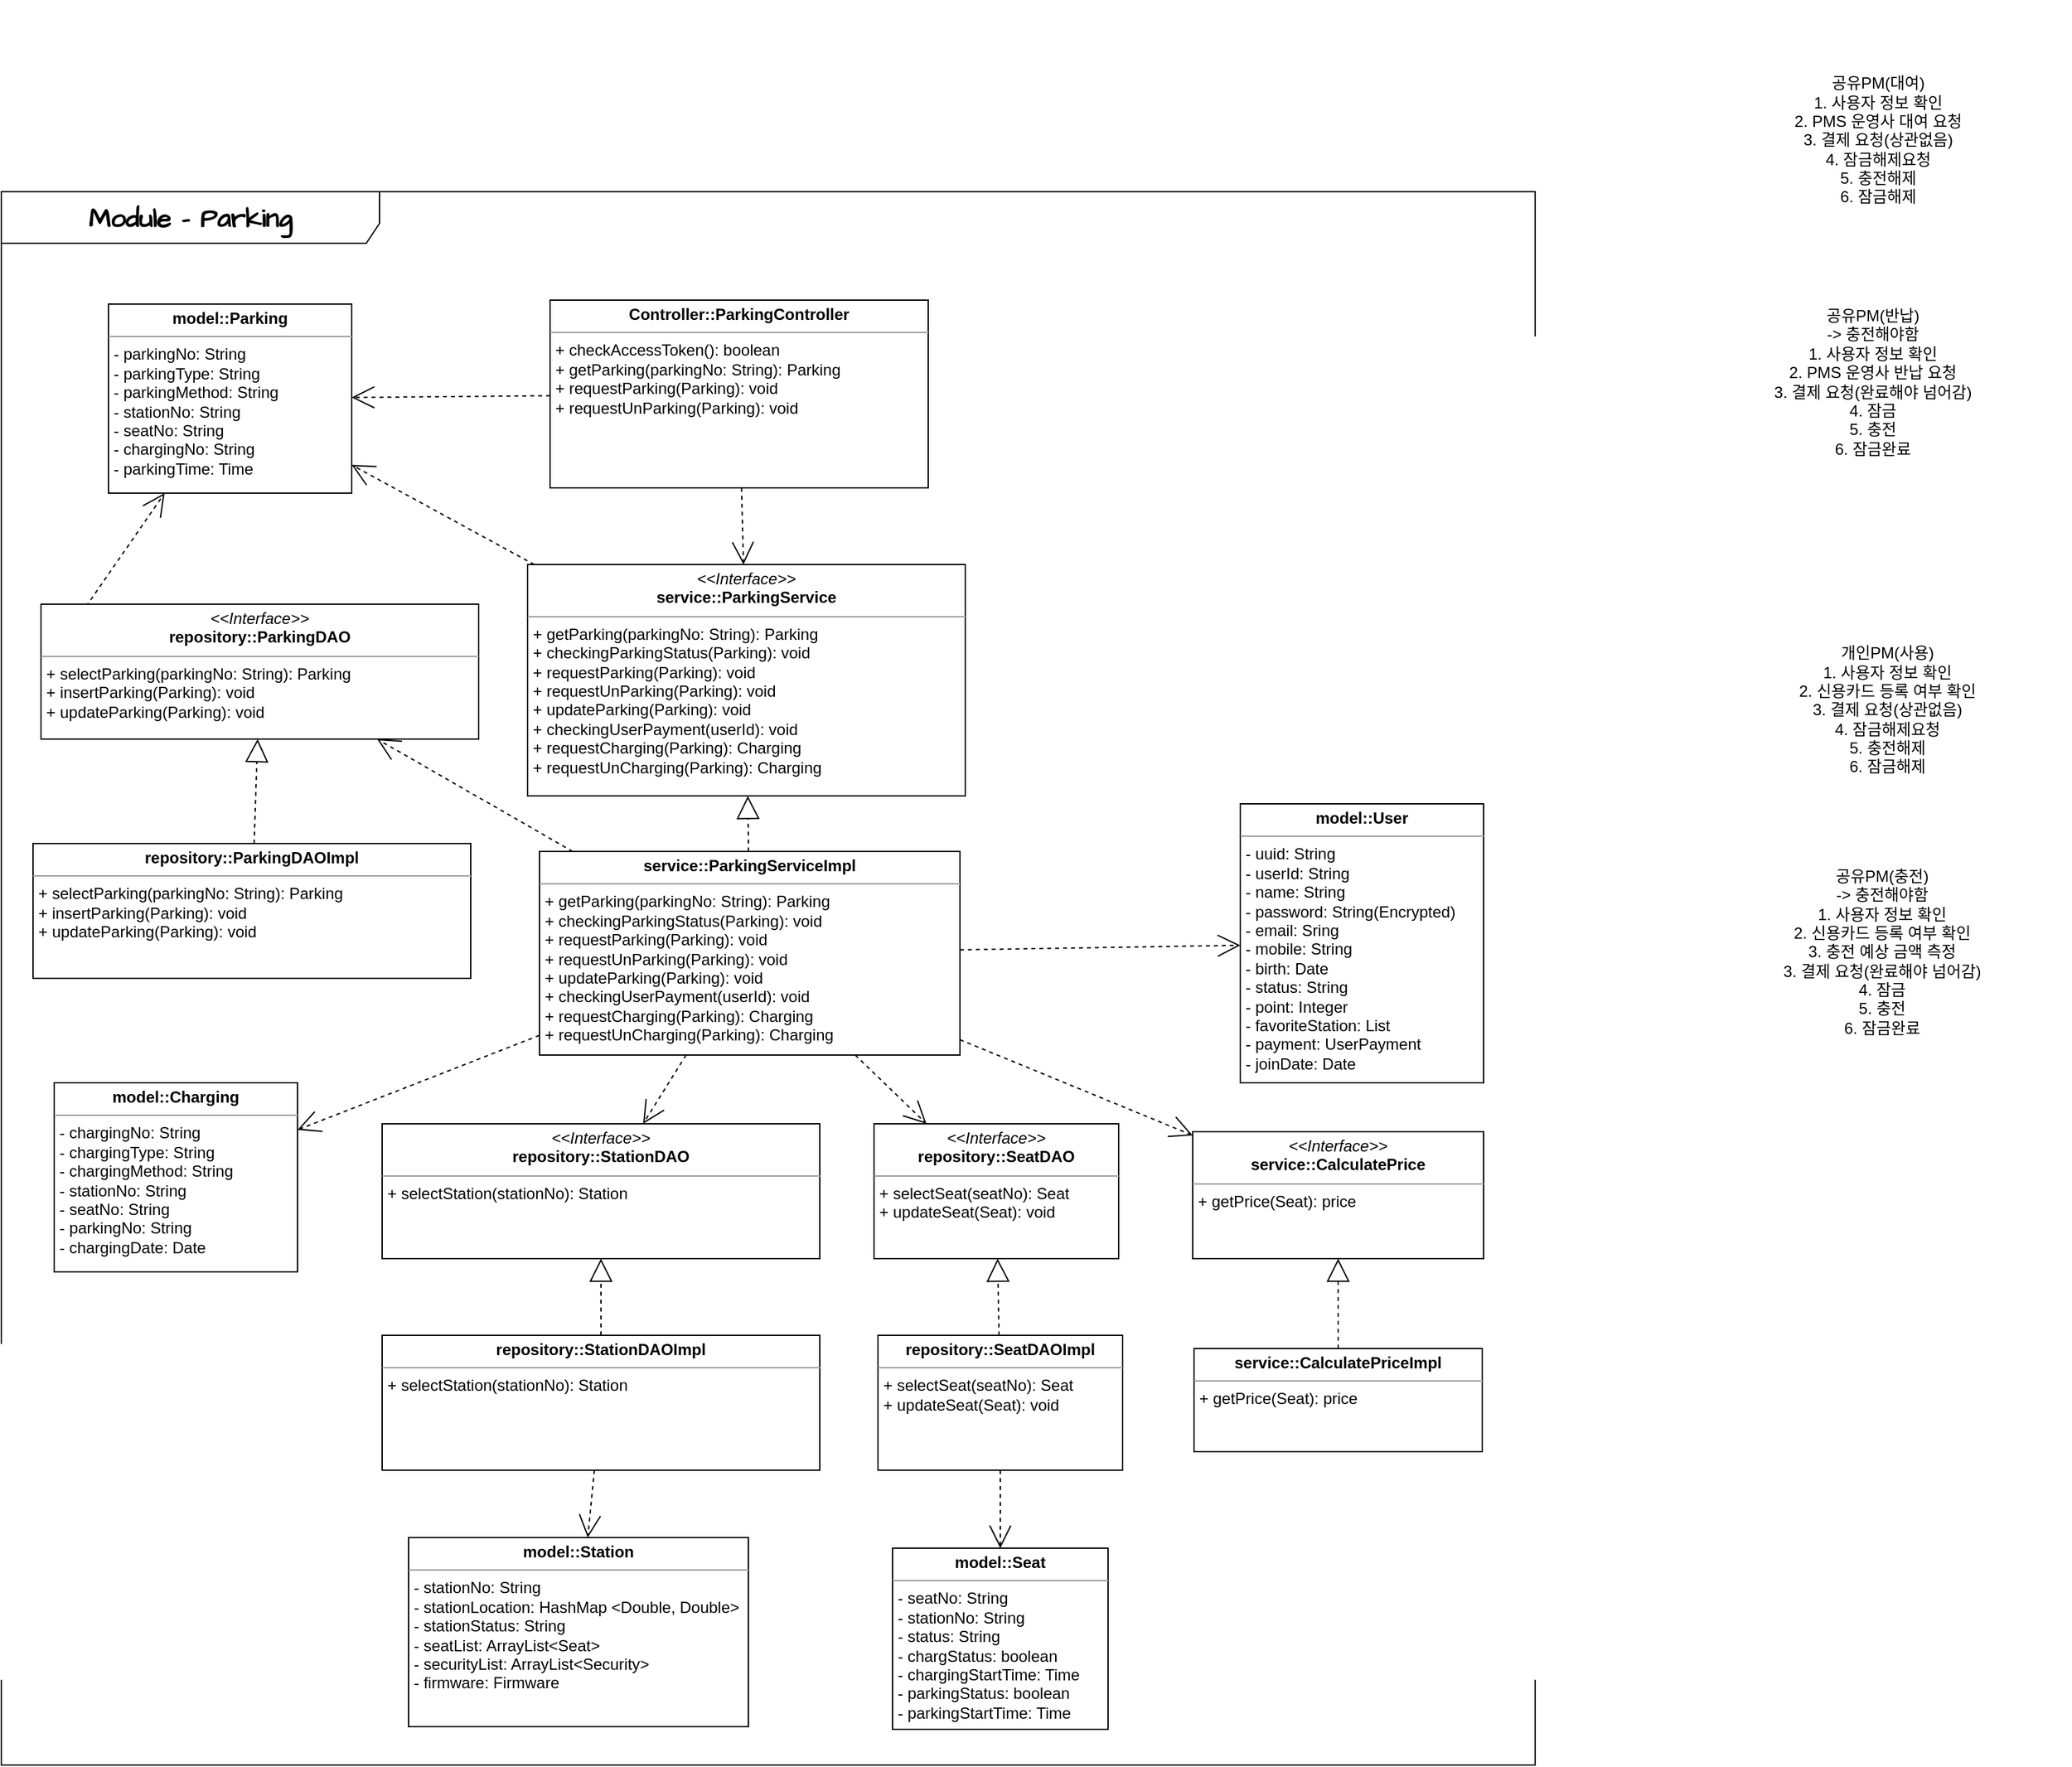 <mxfile version="21.7.2" type="github">
  <diagram name="페이지-1" id="lPy8DxQ_BeJiJQl0cnG5">
    <mxGraphModel dx="1315" dy="1169" grid="0" gridSize="10" guides="1" tooltips="1" connect="1" arrows="1" fold="1" page="0" pageScale="1" pageWidth="827" pageHeight="1169" math="0" shadow="0">
      <root>
        <mxCell id="WIyWlLk6GJQsqaUBKTNV-0" />
        <mxCell id="WIyWlLk6GJQsqaUBKTNV-1" parent="WIyWlLk6GJQsqaUBKTNV-0" />
        <mxCell id="Vzx4ZsiZjZbDzXs78C7I-1" value="&lt;b&gt;Module - Parking&lt;/b&gt;" style="shape=umlFrame;whiteSpace=wrap;html=1;pointerEvents=0;hachureGap=4;fontFamily=Architects Daughter;fontSource=https%3A%2F%2Ffonts.googleapis.com%2Fcss%3Ffamily%3DArchitects%2BDaughter;fontSize=20;width=286;height=39;labelBackgroundColor=none;rounded=0;" parent="WIyWlLk6GJQsqaUBKTNV-1" vertex="1">
          <mxGeometry x="1136" y="155" width="1160" height="1190" as="geometry" />
        </mxCell>
        <mxCell id="Vzx4ZsiZjZbDzXs78C7I-3" style="edgeStyle=none;shape=connector;rounded=0;hachureGap=4;orthogonalLoop=1;jettySize=auto;html=1;dashed=1;labelBackgroundColor=none;strokeColor=default;fontFamily=Architects Daughter;fontSource=https%3A%2F%2Ffonts.googleapis.com%2Fcss%3Ffamily%3DArchitects%2BDaughter;fontSize=16;fontColor=default;endArrow=open;endFill=0;endSize=15;" parent="WIyWlLk6GJQsqaUBKTNV-1" source="Vzx4ZsiZjZbDzXs78C7I-10" target="Vzx4ZsiZjZbDzXs78C7I-5" edge="1">
          <mxGeometry relative="1" as="geometry" />
        </mxCell>
        <mxCell id="Vzx4ZsiZjZbDzXs78C7I-4" style="edgeStyle=none;shape=connector;rounded=0;hachureGap=4;orthogonalLoop=1;jettySize=auto;html=1;dashed=1;labelBackgroundColor=none;strokeColor=default;fontFamily=Architects Daughter;fontSource=https%3A%2F%2Ffonts.googleapis.com%2Fcss%3Ffamily%3DArchitects%2BDaughter;fontSize=16;fontColor=default;endArrow=open;endFill=0;endSize=15;" parent="WIyWlLk6GJQsqaUBKTNV-1" source="Vzx4ZsiZjZbDzXs78C7I-5" target="Vzx4ZsiZjZbDzXs78C7I-14" edge="1">
          <mxGeometry relative="1" as="geometry" />
        </mxCell>
        <mxCell id="Vzx4ZsiZjZbDzXs78C7I-5" value="&lt;p style=&quot;margin:0px;margin-top:4px;text-align:center;&quot;&gt;&lt;i&gt;&amp;lt;&amp;lt;Interface&amp;gt;&amp;gt;&lt;/i&gt;&lt;br&gt;&lt;b style=&quot;background-color: initial;&quot;&gt;service::ParkingService&lt;/b&gt;&lt;/p&gt;&lt;p style=&quot;margin:0px;margin-top:4px;text-align:center;&quot;&gt;&lt;/p&gt;&lt;hr size=&quot;1&quot;&gt;&lt;p style=&quot;margin:0px;margin-left:4px;&quot;&gt;+ getParking(parkingNo: String): Parking&lt;/p&gt;&lt;p style=&quot;margin:0px;margin-left:4px;&quot;&gt;+ checkingParkingStatus(Parking): void&lt;/p&gt;&lt;p style=&quot;margin:0px;margin-left:4px;&quot;&gt;+&lt;span style=&quot;background-color: initial;&quot;&gt;&amp;nbsp;requestParking(Parking): void&lt;/span&gt;&lt;/p&gt;&lt;p style=&quot;margin:0px;margin-left:4px;&quot;&gt;+ requestUnParking(Parking): void&lt;/p&gt;&lt;p style=&quot;margin:0px;margin-left:4px;&quot;&gt;+ updateParking(Parking): void&lt;/p&gt;&lt;p style=&quot;margin:0px;margin-left:4px;&quot;&gt;+ checkingUserPayment(userId): void&lt;br&gt;&lt;/p&gt;&lt;p style=&quot;margin:0px;margin-left:4px;&quot;&gt;+ requestCharging(Parking): Charging&lt;/p&gt;&lt;p style=&quot;margin:0px;margin-left:4px;&quot;&gt;&lt;span style=&quot;background-color: initial;&quot;&gt;&lt;/span&gt;&lt;/p&gt;&lt;p style=&quot;margin:0px;margin-left:4px;&quot;&gt;+ requestUnCharging(Parking): Charging&lt;/p&gt;" style="verticalAlign=top;align=left;overflow=fill;fontSize=12;fontFamily=Helvetica;html=1;whiteSpace=wrap;" parent="WIyWlLk6GJQsqaUBKTNV-1" vertex="1">
          <mxGeometry x="1534" y="437" width="331" height="175" as="geometry" />
        </mxCell>
        <mxCell id="Vzx4ZsiZjZbDzXs78C7I-6" style="edgeStyle=none;shape=connector;rounded=0;hachureGap=4;orthogonalLoop=1;jettySize=auto;html=1;dashed=1;labelBackgroundColor=none;strokeColor=default;fontFamily=Architects Daughter;fontSource=https%3A%2F%2Ffonts.googleapis.com%2Fcss%3Ffamily%3DArchitects%2BDaughter;fontSize=16;fontColor=default;endArrow=open;endFill=0;endSize=15;exitX=0;exitY=0.5;exitDx=0;exitDy=0;" parent="WIyWlLk6GJQsqaUBKTNV-1" source="Vzx4ZsiZjZbDzXs78C7I-7" target="Vzx4ZsiZjZbDzXs78C7I-14" edge="1">
          <mxGeometry relative="1" as="geometry" />
        </mxCell>
        <mxCell id="Vzx4ZsiZjZbDzXs78C7I-7" value="&lt;p style=&quot;margin:0px;margin-top:4px;text-align:center;&quot;&gt;&lt;i&gt;&amp;lt;&amp;lt;Interface&amp;gt;&amp;gt;&lt;/i&gt;&lt;br&gt;&lt;b style=&quot;background-color: initial;&quot;&gt;repository::ParkingDAO&lt;/b&gt;&lt;/p&gt;&lt;p style=&quot;margin:0px;margin-top:4px;text-align:center;&quot;&gt;&lt;/p&gt;&lt;hr size=&quot;1&quot;&gt;&lt;p style=&quot;margin:0px;margin-left:4px;&quot;&gt;+ selectParking(parkingNo: String): Parking&lt;/p&gt;&lt;p style=&quot;margin:0px;margin-left:4px;&quot;&gt;+ insertParking(Parking): void&lt;/p&gt;&lt;p style=&quot;margin:0px;margin-left:4px;&quot;&gt;+ updateParking(Parking): void&lt;/p&gt;" style="verticalAlign=top;align=left;overflow=fill;fontSize=12;fontFamily=Helvetica;html=1;whiteSpace=wrap;" parent="WIyWlLk6GJQsqaUBKTNV-1" vertex="1">
          <mxGeometry x="1166" y="467" width="331" height="102" as="geometry" />
        </mxCell>
        <mxCell id="Vzx4ZsiZjZbDzXs78C7I-8" style="edgeStyle=none;shape=connector;rounded=0;hachureGap=4;orthogonalLoop=1;jettySize=auto;html=1;dashed=1;labelBackgroundColor=none;strokeColor=default;fontFamily=Architects Daughter;fontSource=https%3A%2F%2Ffonts.googleapis.com%2Fcss%3Ffamily%3DArchitects%2BDaughter;fontSize=16;fontColor=default;endArrow=open;endFill=0;endSize=15;" parent="WIyWlLk6GJQsqaUBKTNV-1" source="Vzx4ZsiZjZbDzXs78C7I-10" target="Vzx4ZsiZjZbDzXs78C7I-14" edge="1">
          <mxGeometry relative="1" as="geometry" />
        </mxCell>
        <mxCell id="Vzx4ZsiZjZbDzXs78C7I-10" value="&lt;p style=&quot;margin:0px;margin-top:4px;text-align:center;&quot;&gt;&lt;b style=&quot;background-color: initial;&quot;&gt;Controller::ParkingController&lt;/b&gt;&lt;/p&gt;&lt;p style=&quot;margin:0px;margin-top:4px;text-align:center;&quot;&gt;&lt;/p&gt;&lt;hr size=&quot;1&quot;&gt;&lt;p style=&quot;margin:0px;margin-left:4px;&quot;&gt;+ checkAccessToken(): boolean&lt;/p&gt;&lt;p style=&quot;margin:0px;margin-left:4px;&quot;&gt;+ getParking(parkingNo: String): Parking&lt;/p&gt;&lt;p style=&quot;margin:0px;margin-left:4px;&quot;&gt;+ requestParking(Parking): void&lt;/p&gt;&lt;p style=&quot;margin:0px;margin-left:4px;&quot;&gt;+ requestUnParking(Parking): void&lt;/p&gt;" style="verticalAlign=top;align=left;overflow=fill;fontSize=12;fontFamily=Helvetica;html=1;whiteSpace=wrap;" parent="WIyWlLk6GJQsqaUBKTNV-1" vertex="1">
          <mxGeometry x="1551" y="237" width="286" height="142" as="geometry" />
        </mxCell>
        <mxCell id="Vzx4ZsiZjZbDzXs78C7I-11" style="edgeStyle=none;shape=connector;rounded=0;hachureGap=4;orthogonalLoop=1;jettySize=auto;html=1;dashed=1;labelBackgroundColor=none;strokeColor=default;fontFamily=Architects Daughter;fontSource=https%3A%2F%2Ffonts.googleapis.com%2Fcss%3Ffamily%3DArchitects%2BDaughter;fontSize=16;fontColor=default;endArrow=open;endFill=0;endSize=15;" parent="WIyWlLk6GJQsqaUBKTNV-1" source="Vzx4ZsiZjZbDzXs78C7I-13" target="Vzx4ZsiZjZbDzXs78C7I-7" edge="1">
          <mxGeometry relative="1" as="geometry" />
        </mxCell>
        <mxCell id="Vzx4ZsiZjZbDzXs78C7I-12" style="edgeStyle=none;shape=connector;rounded=0;hachureGap=4;orthogonalLoop=1;jettySize=auto;html=1;dashed=1;labelBackgroundColor=none;strokeColor=default;fontFamily=Architects Daughter;fontSource=https%3A%2F%2Ffonts.googleapis.com%2Fcss%3Ffamily%3DArchitects%2BDaughter;fontSize=16;fontColor=default;endArrow=block;endFill=0;endSize=15;" parent="WIyWlLk6GJQsqaUBKTNV-1" source="Vzx4ZsiZjZbDzXs78C7I-13" target="Vzx4ZsiZjZbDzXs78C7I-5" edge="1">
          <mxGeometry relative="1" as="geometry" />
        </mxCell>
        <mxCell id="Vzx4ZsiZjZbDzXs78C7I-13" value="&lt;p style=&quot;margin:0px;margin-top:4px;text-align:center;&quot;&gt;&lt;b style=&quot;background-color: initial;&quot;&gt;service::ParkingServiceImpl&lt;/b&gt;&lt;/p&gt;&lt;p style=&quot;margin:0px;margin-top:4px;text-align:center;&quot;&gt;&lt;/p&gt;&lt;hr size=&quot;1&quot;&gt;&lt;p style=&quot;border-color: var(--border-color); margin: 0px 0px 0px 4px;&quot;&gt;+ getParking(parkingNo: String): Parking&lt;/p&gt;&lt;p style=&quot;border-color: var(--border-color); margin: 0px 0px 0px 4px;&quot;&gt;+ checkingParkingStatus(Parking): void&lt;/p&gt;&lt;p style=&quot;border-color: var(--border-color); margin: 0px 0px 0px 4px;&quot;&gt;+&lt;span style=&quot;border-color: var(--border-color); background-color: initial;&quot;&gt;&amp;nbsp;requestParking(Parking): void&lt;/span&gt;&lt;/p&gt;&lt;p style=&quot;border-color: var(--border-color); margin: 0px 0px 0px 4px;&quot;&gt;+ requestUnParking(Parking): void&lt;/p&gt;&lt;p style=&quot;border-color: var(--border-color); margin: 0px 0px 0px 4px;&quot;&gt;+ updateParking(Parking): void&lt;/p&gt;&lt;p style=&quot;border-color: var(--border-color); margin: 0px 0px 0px 4px;&quot;&gt;+ checkingUserPayment(userId): void&lt;br style=&quot;border-color: var(--border-color);&quot;&gt;&lt;/p&gt;&lt;p style=&quot;border-color: var(--border-color); margin: 0px 0px 0px 4px;&quot;&gt;+ requestCharging(Parking): Charging&lt;/p&gt;&lt;p style=&quot;border-color: var(--border-color); margin: 0px 0px 0px 4px;&quot;&gt;&lt;span style=&quot;border-color: var(--border-color); background-color: initial;&quot;&gt;&lt;/span&gt;&lt;/p&gt;&lt;p style=&quot;border-color: var(--border-color); margin: 0px 0px 0px 4px;&quot;&gt;+ requestUnCharging(Parking): Charging&lt;/p&gt;" style="verticalAlign=top;align=left;overflow=fill;fontSize=12;fontFamily=Helvetica;html=1;whiteSpace=wrap;" parent="WIyWlLk6GJQsqaUBKTNV-1" vertex="1">
          <mxGeometry x="1543" y="654" width="318" height="154" as="geometry" />
        </mxCell>
        <mxCell id="Vzx4ZsiZjZbDzXs78C7I-14" value="&lt;p style=&quot;margin:0px;margin-top:4px;text-align:center;&quot;&gt;&lt;b style=&quot;background-color: initial;&quot;&gt;model::Parking&lt;/b&gt;&lt;/p&gt;&lt;p style=&quot;margin:0px;margin-top:4px;text-align:center;&quot;&gt;&lt;/p&gt;&lt;hr size=&quot;1&quot;&gt;&lt;p style=&quot;margin:0px;margin-left:4px;&quot;&gt;- parkingNo: String&lt;/p&gt;&lt;p style=&quot;margin:0px;margin-left:4px;&quot;&gt;- parkingType: String&lt;/p&gt;&lt;p style=&quot;margin:0px;margin-left:4px;&quot;&gt;- parkingMethod: String&lt;/p&gt;&lt;p style=&quot;margin:0px;margin-left:4px;&quot;&gt;- stationNo: String&lt;/p&gt;&lt;p style=&quot;margin:0px;margin-left:4px;&quot;&gt;- seatNo: String&lt;/p&gt;&lt;p style=&quot;margin:0px;margin-left:4px;&quot;&gt;- chargingNo: String&lt;/p&gt;&lt;p style=&quot;margin:0px;margin-left:4px;&quot;&gt;&lt;span style=&quot;background-color: initial;&quot;&gt;- parkingTime: Time&lt;/span&gt;&lt;br&gt;&lt;/p&gt;" style="verticalAlign=top;align=left;overflow=fill;fontSize=12;fontFamily=Helvetica;html=1;whiteSpace=wrap;" parent="WIyWlLk6GJQsqaUBKTNV-1" vertex="1">
          <mxGeometry x="1217" y="240" width="184" height="143" as="geometry" />
        </mxCell>
        <mxCell id="Vzx4ZsiZjZbDzXs78C7I-15" style="edgeStyle=none;shape=connector;rounded=0;hachureGap=4;orthogonalLoop=1;jettySize=auto;html=1;dashed=1;labelBackgroundColor=none;strokeColor=default;fontFamily=Architects Daughter;fontSource=https%3A%2F%2Ffonts.googleapis.com%2Fcss%3Ffamily%3DArchitects%2BDaughter;fontSize=16;fontColor=default;endArrow=block;endFill=0;endSize=15;" parent="WIyWlLk6GJQsqaUBKTNV-1" source="Vzx4ZsiZjZbDzXs78C7I-16" target="Vzx4ZsiZjZbDzXs78C7I-7" edge="1">
          <mxGeometry relative="1" as="geometry" />
        </mxCell>
        <mxCell id="Vzx4ZsiZjZbDzXs78C7I-16" value="&lt;p style=&quot;margin:0px;margin-top:4px;text-align:center;&quot;&gt;&lt;b style=&quot;background-color: initial;&quot;&gt;repository::ParkingDAOImpl&lt;/b&gt;&lt;/p&gt;&lt;p style=&quot;margin:0px;margin-top:4px;text-align:center;&quot;&gt;&lt;/p&gt;&lt;hr size=&quot;1&quot;&gt;&lt;p style=&quot;border-color: var(--border-color); margin: 0px 0px 0px 4px;&quot;&gt;+ selectParking(parkingNo: String): Parking&lt;/p&gt;&lt;p style=&quot;border-color: var(--border-color); margin: 0px 0px 0px 4px;&quot;&gt;+ insertParking(Parking): void&lt;/p&gt;&lt;p style=&quot;border-color: var(--border-color); margin: 0px 0px 0px 4px;&quot;&gt;+ updateParking(Parking): void&lt;/p&gt;" style="verticalAlign=top;align=left;overflow=fill;fontSize=12;fontFamily=Helvetica;html=1;whiteSpace=wrap;" parent="WIyWlLk6GJQsqaUBKTNV-1" vertex="1">
          <mxGeometry x="1160" y="648" width="331" height="102" as="geometry" />
        </mxCell>
        <mxCell id="Vzx4ZsiZjZbDzXs78C7I-17" value="공유PM(반납)&lt;br&gt;-&amp;gt; 충전해야함&lt;br&gt;1. 사용자 정보 확인&lt;br&gt;2. PMS 운영사 반납 요청&lt;br&gt;3. 결제 요청(완료해야 넘어감)&lt;br&gt;4. 잠금&lt;br&gt;5. 충전&lt;br&gt;6. 잠금완료" style="text;strokeColor=none;align=center;fillColor=none;html=1;verticalAlign=middle;whiteSpace=wrap;rounded=0;" parent="WIyWlLk6GJQsqaUBKTNV-1" vertex="1">
          <mxGeometry x="2413" y="193" width="277" height="212" as="geometry" />
        </mxCell>
        <mxCell id="Vzx4ZsiZjZbDzXs78C7I-18" value="공유PM(대여)&lt;br&gt;1. 사용자 정보 확인&lt;br&gt;2. PMS 운영사 대여 요청&lt;br&gt;3. 결제 요청(상관없음)&lt;br&gt;4. 잠금해제요청&lt;br&gt;5. 충전해제&lt;br&gt;6. 잠금해제" style="text;strokeColor=none;align=center;fillColor=none;html=1;verticalAlign=middle;whiteSpace=wrap;rounded=0;" parent="WIyWlLk6GJQsqaUBKTNV-1" vertex="1">
          <mxGeometry x="2417" y="10" width="277" height="212" as="geometry" />
        </mxCell>
        <mxCell id="Vzx4ZsiZjZbDzXs78C7I-19" value="공유PM(충전)&lt;br&gt;-&amp;gt; 충전해야함&lt;br&gt;1. 사용자 정보 확인&lt;br&gt;2. 신용카드 등록 여부 확인&lt;br&gt;3. 충전 예상 금액 측정&lt;br&gt;3. 결제 요청(완료해야 넘어감)&lt;br&gt;4. 잠금&lt;br&gt;5. 충전&lt;br&gt;6. 잠금완료" style="text;strokeColor=none;align=center;fillColor=none;html=1;verticalAlign=middle;whiteSpace=wrap;rounded=0;" parent="WIyWlLk6GJQsqaUBKTNV-1" vertex="1">
          <mxGeometry x="2420" y="624" width="277" height="212" as="geometry" />
        </mxCell>
        <mxCell id="Vzx4ZsiZjZbDzXs78C7I-20" value="개인PM(사용)&lt;br&gt;1. 사용자 정보 확인&lt;br&gt;2. 신용카드 등록 여부 확인&lt;br&gt;3. 결제 요청(상관없음)&lt;br&gt;4. 잠금해제요청&lt;br&gt;5. 충전해제&lt;br&gt;6. 잠금해제" style="text;strokeColor=none;align=center;fillColor=none;html=1;verticalAlign=middle;whiteSpace=wrap;rounded=0;" parent="WIyWlLk6GJQsqaUBKTNV-1" vertex="1">
          <mxGeometry x="2424" y="441" width="277" height="212" as="geometry" />
        </mxCell>
        <mxCell id="Vzx4ZsiZjZbDzXs78C7I-21" value="&lt;p style=&quot;margin:0px;margin-top:4px;text-align:center;&quot;&gt;&lt;b style=&quot;background-color: initial;&quot;&gt;model::Station&lt;/b&gt;&lt;/p&gt;&lt;p style=&quot;margin:0px;margin-top:4px;text-align:center;&quot;&gt;&lt;/p&gt;&lt;hr size=&quot;1&quot;&gt;&lt;p style=&quot;margin:0px;margin-left:4px;&quot;&gt;- stationNo: String&lt;/p&gt;&lt;p style=&quot;margin:0px;margin-left:4px;&quot;&gt;- stationLocation: HashMap &amp;lt;Double, Double&amp;gt;&lt;/p&gt;&lt;p style=&quot;margin:0px;margin-left:4px;&quot;&gt;- stationStatus: String&lt;/p&gt;&lt;p style=&quot;margin:0px;margin-left:4px;&quot;&gt;&lt;span style=&quot;background-color: initial;&quot;&gt;- seatList: ArrayList&amp;lt;Seat&amp;gt;&lt;/span&gt;&lt;br&gt;&lt;/p&gt;&lt;p style=&quot;margin:0px;margin-left:4px;&quot;&gt;- securityList: ArrayList&amp;lt;Security&amp;gt;&lt;/p&gt;&lt;p style=&quot;margin:0px;margin-left:4px;&quot;&gt;- firmware: Firmware&lt;/p&gt;" style="verticalAlign=top;align=left;overflow=fill;fontSize=12;fontFamily=Helvetica;html=1;whiteSpace=wrap;" parent="WIyWlLk6GJQsqaUBKTNV-1" vertex="1">
          <mxGeometry x="1444" y="1173" width="257" height="143" as="geometry" />
        </mxCell>
        <mxCell id="Vzx4ZsiZjZbDzXs78C7I-27" value="&lt;p style=&quot;margin:0px;margin-top:4px;text-align:center;&quot;&gt;&lt;b style=&quot;background-color: initial;&quot;&gt;model::Seat&lt;/b&gt;&lt;/p&gt;&lt;p style=&quot;margin:0px;margin-top:4px;text-align:center;&quot;&gt;&lt;/p&gt;&lt;hr size=&quot;1&quot;&gt;&lt;p style=&quot;margin:0px;margin-left:4px;&quot;&gt;- seatNo: String&lt;/p&gt;&lt;p style=&quot;margin:0px;margin-left:4px;&quot;&gt;- stationNo: String&lt;/p&gt;&lt;p style=&quot;margin:0px;margin-left:4px;&quot;&gt;- status:&lt;span style=&quot;background-color: initial;&quot;&gt;&amp;nbsp;String&lt;/span&gt;&lt;/p&gt;&lt;p style=&quot;margin:0px;margin-left:4px;&quot;&gt;&lt;span style=&quot;background-color: initial;&quot;&gt;- chargStatus: boolean&lt;/span&gt;&lt;/p&gt;&lt;p style=&quot;border-color: var(--border-color); margin: 0px 0px 0px 4px;&quot;&gt;- chargingStartTime: Time&lt;/p&gt;&lt;p style=&quot;border-color: var(--border-color); margin: 0px 0px 0px 4px;&quot;&gt;- parkingStatus: boolean&lt;/p&gt;&lt;p style=&quot;border-color: var(--border-color); margin: 0px 0px 0px 4px;&quot;&gt;- parkingStartTime: Time&lt;/p&gt;&lt;p style=&quot;margin:0px;margin-left:4px;&quot;&gt;&lt;br&gt;&lt;/p&gt;" style="verticalAlign=top;align=left;overflow=fill;fontSize=12;fontFamily=Helvetica;html=1;whiteSpace=wrap;" parent="WIyWlLk6GJQsqaUBKTNV-1" vertex="1">
          <mxGeometry x="1810" y="1181" width="163" height="137" as="geometry" />
        </mxCell>
        <mxCell id="Vzx4ZsiZjZbDzXs78C7I-29" value="&lt;p style=&quot;margin:0px;margin-top:4px;text-align:center;&quot;&gt;&lt;b style=&quot;background-color: initial;&quot;&gt;model::Charging&lt;/b&gt;&lt;/p&gt;&lt;p style=&quot;margin:0px;margin-top:4px;text-align:center;&quot;&gt;&lt;/p&gt;&lt;hr size=&quot;1&quot;&gt;&lt;p style=&quot;margin:0px;margin-left:4px;&quot;&gt;- chargingNo: String&lt;/p&gt;&lt;p style=&quot;margin:0px;margin-left:4px;&quot;&gt;- chargingType: String&lt;/p&gt;&lt;p style=&quot;margin:0px;margin-left:4px;&quot;&gt;- chargingMethod: String&lt;/p&gt;&lt;p style=&quot;margin:0px;margin-left:4px;&quot;&gt;- stationNo: String&lt;/p&gt;&lt;p style=&quot;margin:0px;margin-left:4px;&quot;&gt;- seatNo: String&lt;/p&gt;&lt;p style=&quot;margin:0px;margin-left:4px;&quot;&gt;- parkingNo: String&lt;/p&gt;&lt;p style=&quot;margin:0px;margin-left:4px;&quot;&gt;&lt;span style=&quot;background-color: initial;&quot;&gt;- chargingDate: Date&lt;/span&gt;&lt;br&gt;&lt;/p&gt;" style="verticalAlign=top;align=left;overflow=fill;fontSize=12;fontFamily=Helvetica;html=1;whiteSpace=wrap;" parent="WIyWlLk6GJQsqaUBKTNV-1" vertex="1">
          <mxGeometry x="1176" y="829" width="184" height="143" as="geometry" />
        </mxCell>
        <mxCell id="Vzx4ZsiZjZbDzXs78C7I-31" style="edgeStyle=none;shape=connector;rounded=0;hachureGap=4;orthogonalLoop=1;jettySize=auto;html=1;dashed=1;labelBackgroundColor=none;strokeColor=default;fontFamily=Architects Daughter;fontSource=https%3A%2F%2Ffonts.googleapis.com%2Fcss%3Ffamily%3DArchitects%2BDaughter;fontSize=16;fontColor=default;endArrow=open;endFill=0;endSize=15;" parent="WIyWlLk6GJQsqaUBKTNV-1" source="Vzx4ZsiZjZbDzXs78C7I-46" target="Vzx4ZsiZjZbDzXs78C7I-21" edge="1">
          <mxGeometry relative="1" as="geometry">
            <mxPoint x="1658" y="211" as="sourcePoint" />
            <mxPoint x="1528" y="211" as="targetPoint" />
          </mxGeometry>
        </mxCell>
        <mxCell id="Vzx4ZsiZjZbDzXs78C7I-32" style="edgeStyle=none;shape=connector;rounded=0;hachureGap=4;orthogonalLoop=1;jettySize=auto;html=1;dashed=1;labelBackgroundColor=none;strokeColor=default;fontFamily=Architects Daughter;fontSource=https%3A%2F%2Ffonts.googleapis.com%2Fcss%3Ffamily%3DArchitects%2BDaughter;fontSize=16;fontColor=default;endArrow=open;endFill=0;endSize=15;" parent="WIyWlLk6GJQsqaUBKTNV-1" source="Vzx4ZsiZjZbDzXs78C7I-47" target="Vzx4ZsiZjZbDzXs78C7I-27" edge="1">
          <mxGeometry relative="1" as="geometry">
            <mxPoint x="1668" y="221" as="sourcePoint" />
            <mxPoint x="1538" y="221" as="targetPoint" />
          </mxGeometry>
        </mxCell>
        <mxCell id="Vzx4ZsiZjZbDzXs78C7I-33" style="edgeStyle=none;shape=connector;rounded=0;hachureGap=4;orthogonalLoop=1;jettySize=auto;html=1;dashed=1;labelBackgroundColor=none;strokeColor=default;fontFamily=Architects Daughter;fontSource=https%3A%2F%2Ffonts.googleapis.com%2Fcss%3Ffamily%3DArchitects%2BDaughter;fontSize=16;fontColor=default;endArrow=open;endFill=0;endSize=15;" parent="WIyWlLk6GJQsqaUBKTNV-1" source="Vzx4ZsiZjZbDzXs78C7I-13" target="Vzx4ZsiZjZbDzXs78C7I-29" edge="1">
          <mxGeometry relative="1" as="geometry">
            <mxPoint x="1678" y="231" as="sourcePoint" />
            <mxPoint x="1548" y="231" as="targetPoint" />
          </mxGeometry>
        </mxCell>
        <mxCell id="Vzx4ZsiZjZbDzXs78C7I-37" value="" style="edgeStyle=none;shape=connector;rounded=0;hachureGap=4;orthogonalLoop=1;jettySize=auto;html=1;dashed=1;labelBackgroundColor=none;strokeColor=default;fontFamily=Architects Daughter;fontSource=https%3A%2F%2Ffonts.googleapis.com%2Fcss%3Ffamily%3DArchitects%2BDaughter;fontSize=16;fontColor=default;endArrow=open;endFill=0;endSize=15;" parent="WIyWlLk6GJQsqaUBKTNV-1" source="Vzx4ZsiZjZbDzXs78C7I-13" target="Vzx4ZsiZjZbDzXs78C7I-36" edge="1">
          <mxGeometry relative="1" as="geometry">
            <mxPoint x="1764" y="612" as="sourcePoint" />
            <mxPoint x="2120" y="1097" as="targetPoint" />
          </mxGeometry>
        </mxCell>
        <mxCell id="Vzx4ZsiZjZbDzXs78C7I-36" value="&lt;p style=&quot;margin:0px;margin-top:4px;text-align:center;&quot;&gt;&lt;i&gt;&amp;lt;&amp;lt;Interface&amp;gt;&amp;gt;&lt;/i&gt;&lt;br&gt;&lt;b style=&quot;background-color: initial;&quot;&gt;repository::SeatDAO&lt;/b&gt;&lt;/p&gt;&lt;p style=&quot;margin:0px;margin-top:4px;text-align:center;&quot;&gt;&lt;/p&gt;&lt;hr size=&quot;1&quot;&gt;&lt;p style=&quot;margin:0px;margin-left:4px;&quot;&gt;+ selectSeat(seatNo): Seat&lt;/p&gt;&lt;p style=&quot;margin:0px;margin-left:4px;&quot;&gt;&lt;span style=&quot;background-color: initial;&quot;&gt;+ updateSeat(Seat): void&lt;/span&gt;&lt;br&gt;&lt;/p&gt;" style="verticalAlign=top;align=left;overflow=fill;fontSize=12;fontFamily=Helvetica;html=1;whiteSpace=wrap;" parent="WIyWlLk6GJQsqaUBKTNV-1" vertex="1">
          <mxGeometry x="1796" y="860" width="185" height="102" as="geometry" />
        </mxCell>
        <mxCell id="Vzx4ZsiZjZbDzXs78C7I-39" value="&lt;p style=&quot;margin:0px;margin-top:4px;text-align:center;&quot;&gt;&lt;i&gt;&amp;lt;&amp;lt;Interface&amp;gt;&amp;gt;&lt;/i&gt;&lt;br&gt;&lt;b style=&quot;background-color: initial;&quot;&gt;repository::StationDAO&lt;/b&gt;&lt;/p&gt;&lt;p style=&quot;margin:0px;margin-top:4px;text-align:center;&quot;&gt;&lt;/p&gt;&lt;hr size=&quot;1&quot;&gt;&lt;p style=&quot;margin:0px;margin-left:4px;&quot;&gt;+ selectStation(stationNo): Station&lt;/p&gt;" style="verticalAlign=top;align=left;overflow=fill;fontSize=12;fontFamily=Helvetica;html=1;whiteSpace=wrap;" parent="WIyWlLk6GJQsqaUBKTNV-1" vertex="1">
          <mxGeometry x="1424" y="860" width="331" height="102" as="geometry" />
        </mxCell>
        <mxCell id="Vzx4ZsiZjZbDzXs78C7I-40" value="" style="edgeStyle=none;shape=connector;rounded=0;hachureGap=4;orthogonalLoop=1;jettySize=auto;html=1;dashed=1;labelBackgroundColor=none;strokeColor=default;fontFamily=Architects Daughter;fontSource=https%3A%2F%2Ffonts.googleapis.com%2Fcss%3Ffamily%3DArchitects%2BDaughter;fontSize=16;fontColor=default;endArrow=open;endFill=0;endSize=15;" parent="WIyWlLk6GJQsqaUBKTNV-1" source="Vzx4ZsiZjZbDzXs78C7I-13" target="Vzx4ZsiZjZbDzXs78C7I-39" edge="1">
          <mxGeometry relative="1" as="geometry">
            <mxPoint x="1636" y="773" as="sourcePoint" />
            <mxPoint x="1740" y="870" as="targetPoint" />
          </mxGeometry>
        </mxCell>
        <mxCell id="Vzx4ZsiZjZbDzXs78C7I-41" value="" style="edgeStyle=none;shape=connector;rounded=0;hachureGap=4;orthogonalLoop=1;jettySize=auto;html=1;dashed=1;labelBackgroundColor=none;strokeColor=default;fontFamily=Architects Daughter;fontSource=https%3A%2F%2Ffonts.googleapis.com%2Fcss%3Ffamily%3DArchitects%2BDaughter;fontSize=16;fontColor=default;endArrow=open;endFill=0;endSize=15;" parent="WIyWlLk6GJQsqaUBKTNV-1" source="Vzx4ZsiZjZbDzXs78C7I-13" target="Vzx4ZsiZjZbDzXs78C7I-45" edge="1">
          <mxGeometry relative="1" as="geometry">
            <mxPoint x="1465" y="750" as="sourcePoint" />
            <mxPoint x="1350" y="882" as="targetPoint" />
          </mxGeometry>
        </mxCell>
        <mxCell id="Vzx4ZsiZjZbDzXs78C7I-45" value="&lt;p style=&quot;margin:0px;margin-top:4px;text-align:center;&quot;&gt;&lt;b style=&quot;background-color: initial;&quot;&gt;model::User&lt;/b&gt;&lt;/p&gt;&lt;p style=&quot;margin:0px;margin-top:4px;text-align:center;&quot;&gt;&lt;/p&gt;&lt;hr size=&quot;1&quot;&gt;&lt;p style=&quot;margin:0px;margin-left:4px;&quot;&gt;- uuid: String&lt;/p&gt;&lt;p style=&quot;margin:0px;margin-left:4px;&quot;&gt;- userId: String&lt;/p&gt;&lt;p style=&quot;margin:0px;margin-left:4px;&quot;&gt;- name: String&lt;/p&gt;&lt;p style=&quot;margin:0px;margin-left:4px;&quot;&gt;- password: String(Encrypted)&lt;/p&gt;&lt;p style=&quot;margin:0px;margin-left:4px;&quot;&gt;- email: Sring&lt;/p&gt;&lt;p style=&quot;margin:0px;margin-left:4px;&quot;&gt;- mobile: String&lt;/p&gt;&lt;p style=&quot;margin:0px;margin-left:4px;&quot;&gt;- birth: Date&lt;/p&gt;&lt;p style=&quot;margin:0px;margin-left:4px;&quot;&gt;- status: String&lt;/p&gt;&lt;p style=&quot;margin:0px;margin-left:4px;&quot;&gt;- point: Integer&lt;/p&gt;&lt;p style=&quot;margin:0px;margin-left:4px;&quot;&gt;- favoriteStation: List&lt;/p&gt;&lt;p style=&quot;margin:0px;margin-left:4px;&quot;&gt;- payment: UserPayment&lt;/p&gt;&lt;p style=&quot;margin:0px;margin-left:4px;&quot;&gt;- joinDate: Date&lt;/p&gt;" style="verticalAlign=top;align=left;overflow=fill;fontSize=12;fontFamily=Helvetica;html=1;whiteSpace=wrap;" parent="WIyWlLk6GJQsqaUBKTNV-1" vertex="1">
          <mxGeometry x="2073" y="618" width="184" height="211" as="geometry" />
        </mxCell>
        <mxCell id="Vzx4ZsiZjZbDzXs78C7I-46" value="&lt;p style=&quot;margin:0px;margin-top:4px;text-align:center;&quot;&gt;&lt;b style=&quot;background-color: initial;&quot;&gt;repository::StationDAOImpl&lt;/b&gt;&lt;/p&gt;&lt;p style=&quot;margin:0px;margin-top:4px;text-align:center;&quot;&gt;&lt;/p&gt;&lt;hr size=&quot;1&quot;&gt;&lt;p style=&quot;margin:0px;margin-left:4px;&quot;&gt;+ selectStation(stationNo): Station&lt;/p&gt;" style="verticalAlign=top;align=left;overflow=fill;fontSize=12;fontFamily=Helvetica;html=1;whiteSpace=wrap;" parent="WIyWlLk6GJQsqaUBKTNV-1" vertex="1">
          <mxGeometry x="1424" y="1020" width="331" height="102" as="geometry" />
        </mxCell>
        <mxCell id="Vzx4ZsiZjZbDzXs78C7I-47" value="&lt;p style=&quot;margin:0px;margin-top:4px;text-align:center;&quot;&gt;&lt;b style=&quot;background-color: initial;&quot;&gt;repository::SeatDAOImpl&lt;/b&gt;&lt;/p&gt;&lt;p style=&quot;margin:0px;margin-top:4px;text-align:center;&quot;&gt;&lt;/p&gt;&lt;hr size=&quot;1&quot;&gt;&lt;p style=&quot;margin:0px;margin-left:4px;&quot;&gt;+ selectSeat(seatNo): Seat&lt;/p&gt;&lt;p style=&quot;margin:0px;margin-left:4px;&quot;&gt;&lt;span style=&quot;background-color: initial;&quot;&gt;+ updateSeat(Seat): void&lt;/span&gt;&lt;br&gt;&lt;/p&gt;" style="verticalAlign=top;align=left;overflow=fill;fontSize=12;fontFamily=Helvetica;html=1;whiteSpace=wrap;" parent="WIyWlLk6GJQsqaUBKTNV-1" vertex="1">
          <mxGeometry x="1799" y="1020" width="185" height="102" as="geometry" />
        </mxCell>
        <mxCell id="Vzx4ZsiZjZbDzXs78C7I-48" style="edgeStyle=none;shape=connector;rounded=0;hachureGap=4;orthogonalLoop=1;jettySize=auto;html=1;dashed=1;labelBackgroundColor=none;strokeColor=default;fontFamily=Architects Daughter;fontSource=https%3A%2F%2Ffonts.googleapis.com%2Fcss%3Ffamily%3DArchitects%2BDaughter;fontSize=16;fontColor=default;endArrow=block;endFill=0;endSize=15;" parent="WIyWlLk6GJQsqaUBKTNV-1" source="Vzx4ZsiZjZbDzXs78C7I-46" target="Vzx4ZsiZjZbDzXs78C7I-39" edge="1">
          <mxGeometry relative="1" as="geometry">
            <mxPoint x="1711" y="680" as="sourcePoint" />
            <mxPoint x="1711" y="638" as="targetPoint" />
          </mxGeometry>
        </mxCell>
        <mxCell id="Vzx4ZsiZjZbDzXs78C7I-49" style="edgeStyle=none;shape=connector;rounded=0;hachureGap=4;orthogonalLoop=1;jettySize=auto;html=1;dashed=1;labelBackgroundColor=none;strokeColor=default;fontFamily=Architects Daughter;fontSource=https%3A%2F%2Ffonts.googleapis.com%2Fcss%3Ffamily%3DArchitects%2BDaughter;fontSize=16;fontColor=default;endArrow=block;endFill=0;endSize=15;" parent="WIyWlLk6GJQsqaUBKTNV-1" source="Vzx4ZsiZjZbDzXs78C7I-47" target="Vzx4ZsiZjZbDzXs78C7I-36" edge="1">
          <mxGeometry relative="1" as="geometry">
            <mxPoint x="1600" y="1030" as="sourcePoint" />
            <mxPoint x="1600" y="972" as="targetPoint" />
          </mxGeometry>
        </mxCell>
        <mxCell id="Vzx4ZsiZjZbDzXs78C7I-50" value="&lt;p style=&quot;margin:0px;margin-top:4px;text-align:center;&quot;&gt;&lt;b style=&quot;background-color: initial;&quot;&gt;service::CalculatePriceImpl&lt;/b&gt;&lt;/p&gt;&lt;p style=&quot;margin:0px;margin-top:4px;text-align:center;&quot;&gt;&lt;/p&gt;&lt;hr size=&quot;1&quot;&gt;&lt;p style=&quot;border-color: var(--border-color); margin: 0px 0px 0px 4px;&quot;&gt;+ getPrice(Seat): price&lt;br&gt;&lt;/p&gt;" style="verticalAlign=top;align=left;overflow=fill;fontSize=12;fontFamily=Helvetica;html=1;whiteSpace=wrap;" parent="WIyWlLk6GJQsqaUBKTNV-1" vertex="1">
          <mxGeometry x="2038" y="1030" width="218" height="78" as="geometry" />
        </mxCell>
        <mxCell id="Vzx4ZsiZjZbDzXs78C7I-51" value="&lt;p style=&quot;margin:0px;margin-top:4px;text-align:center;&quot;&gt;&lt;i&gt;&amp;lt;&amp;lt;Interface&amp;gt;&amp;gt;&lt;/i&gt;&lt;br&gt;&lt;b style=&quot;background-color: initial;&quot;&gt;service::CalculatePrice&lt;/b&gt;&lt;/p&gt;&lt;p style=&quot;margin:0px;margin-top:4px;text-align:center;&quot;&gt;&lt;/p&gt;&lt;hr size=&quot;1&quot;&gt;&lt;p style=&quot;margin:0px;margin-left:4px;&quot;&gt;+ getPrice(Seat): price&lt;/p&gt;" style="verticalAlign=top;align=left;overflow=fill;fontSize=12;fontFamily=Helvetica;html=1;whiteSpace=wrap;" parent="WIyWlLk6GJQsqaUBKTNV-1" vertex="1">
          <mxGeometry x="2037" y="866" width="220" height="96" as="geometry" />
        </mxCell>
        <mxCell id="Vzx4ZsiZjZbDzXs78C7I-53" value="" style="edgeStyle=none;shape=connector;rounded=0;hachureGap=4;orthogonalLoop=1;jettySize=auto;html=1;dashed=1;labelBackgroundColor=none;strokeColor=default;fontFamily=Architects Daughter;fontSource=https%3A%2F%2Ffonts.googleapis.com%2Fcss%3Ffamily%3DArchitects%2BDaughter;fontSize=16;fontColor=default;endArrow=open;endFill=0;endSize=15;" parent="WIyWlLk6GJQsqaUBKTNV-1" source="Vzx4ZsiZjZbDzXs78C7I-13" target="Vzx4ZsiZjZbDzXs78C7I-51" edge="1">
          <mxGeometry relative="1" as="geometry">
            <mxPoint x="1908.06" y="769" as="sourcePoint" />
            <mxPoint x="1992.06" y="854" as="targetPoint" />
          </mxGeometry>
        </mxCell>
        <mxCell id="Vzx4ZsiZjZbDzXs78C7I-54" style="edgeStyle=none;shape=connector;rounded=0;hachureGap=4;orthogonalLoop=1;jettySize=auto;html=1;dashed=1;labelBackgroundColor=none;strokeColor=default;fontFamily=Architects Daughter;fontSource=https%3A%2F%2Ffonts.googleapis.com%2Fcss%3Ffamily%3DArchitects%2BDaughter;fontSize=16;fontColor=default;endArrow=block;endFill=0;endSize=15;" parent="WIyWlLk6GJQsqaUBKTNV-1" source="Vzx4ZsiZjZbDzXs78C7I-50" target="Vzx4ZsiZjZbDzXs78C7I-51" edge="1">
          <mxGeometry relative="1" as="geometry">
            <mxPoint x="2045.06" y="1030" as="sourcePoint" />
            <mxPoint x="2043.06" y="972" as="targetPoint" />
          </mxGeometry>
        </mxCell>
      </root>
    </mxGraphModel>
  </diagram>
</mxfile>
